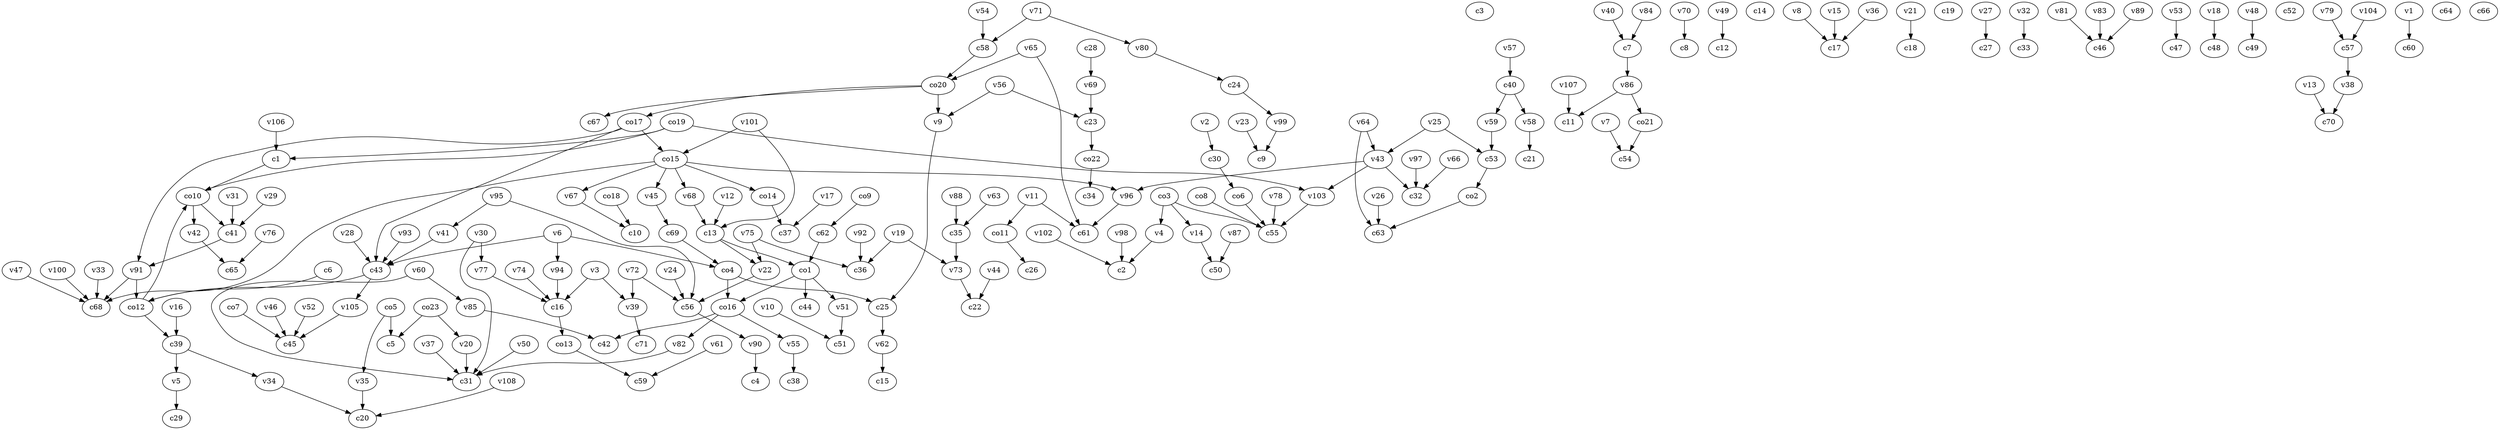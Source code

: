 strict digraph  {
c1;
c2;
c3;
c4;
c5;
c6;
c7;
c8;
c9;
c10;
c11;
c12;
c13;
c14;
c15;
c16;
c17;
c18;
c19;
c20;
c21;
c22;
c23;
c24;
c25;
c26;
c27;
c28;
c29;
c30;
c31;
c32;
c33;
c34;
c35;
c36;
c37;
c38;
c39;
c40;
c41;
c42;
c43;
c44;
c45;
c46;
c47;
c48;
c49;
c50;
c51;
c52;
c53;
c54;
c55;
c56;
c57;
c58;
c59;
c60;
c61;
c62;
c63;
c64;
c65;
c66;
c67;
c68;
c69;
c70;
c71;
v1;
v2;
v3;
v4;
v5;
v6;
v7;
v8;
v9;
v10;
v11;
v12;
v13;
v14;
v15;
v16;
v17;
v18;
v19;
v20;
v21;
v22;
v23;
v24;
v25;
v26;
v27;
v28;
v29;
v30;
v31;
v32;
v33;
v34;
v35;
v36;
v37;
v38;
v39;
v40;
v41;
v42;
v43;
v44;
v45;
v46;
v47;
v48;
v49;
v50;
v51;
v52;
v53;
v54;
v55;
v56;
v57;
v58;
v59;
v60;
v61;
v62;
v63;
v64;
v65;
v66;
v67;
v68;
v69;
v70;
v71;
v72;
v73;
v74;
v75;
v76;
v77;
v78;
v79;
v80;
v81;
v82;
v83;
v84;
v85;
v86;
v87;
v88;
v89;
v90;
v91;
v92;
v93;
v94;
v95;
v96;
v97;
v98;
v99;
v100;
v101;
v102;
v103;
v104;
v105;
v106;
v107;
v108;
co1;
co2;
co3;
co4;
co5;
co6;
co7;
co8;
co9;
co10;
co11;
co12;
co13;
co14;
co15;
co16;
co17;
co18;
co19;
co20;
co21;
co22;
co23;
c1 -> co10  [weight=1];
c6 -> co12  [weight=1];
c7 -> v86  [weight=1];
c13 -> v22  [weight=1];
c13 -> co1  [weight=1];
c16 -> co13  [weight=1];
c23 -> co22  [weight=1];
c24 -> v99  [weight=1];
c25 -> v62  [weight=1];
c28 -> v69  [weight=1];
c30 -> co6  [weight=1];
c35 -> v73  [weight=1];
c39 -> v5  [weight=1];
c39 -> v34  [weight=1];
c40 -> v58  [weight=1];
c40 -> v59  [weight=1];
c41 -> v91  [weight=1];
c43 -> co12  [weight=1];
c43 -> v105  [weight=1];
c53 -> co2  [weight=1];
c56 -> v90  [weight=1];
c57 -> v38  [weight=1];
c58 -> co20  [weight=1];
c62 -> co1  [weight=1];
c69 -> co4  [weight=1];
v1 -> c60  [weight=1];
v2 -> c30  [weight=1];
v3 -> c16  [weight=1];
v3 -> v39  [weight=1];
v4 -> c2  [weight=1];
v5 -> c29  [weight=1];
v6 -> c43  [weight=1];
v6 -> v94  [weight=1];
v6 -> co4  [weight=1];
v7 -> c54  [weight=1];
v8 -> c17  [weight=1];
v9 -> c25  [weight=1];
v10 -> c51  [weight=1];
v11 -> c61  [weight=1];
v11 -> co11  [weight=1];
v12 -> c13  [weight=1];
v13 -> c70  [weight=1];
v14 -> c50  [weight=1];
v15 -> c17  [weight=1];
v16 -> c39  [weight=1];
v17 -> c37  [weight=1];
v18 -> c48  [weight=1];
v19 -> c36  [weight=1];
v19 -> v73  [weight=1];
v20 -> c31  [weight=1];
v21 -> c18  [weight=1];
v22 -> c56  [weight=1];
v23 -> c9  [weight=1];
v24 -> c56  [weight=1];
v25 -> c53  [weight=1];
v25 -> v43  [weight=1];
v26 -> c63  [weight=1];
v27 -> c27  [weight=1];
v28 -> c43  [weight=1];
v29 -> c41  [weight=1];
v30 -> c31  [weight=1];
v30 -> v77  [weight=1];
v31 -> c41  [weight=1];
v32 -> c33  [weight=1];
v33 -> c68  [weight=1];
v34 -> c20  [weight=1];
v35 -> c20  [weight=1];
v36 -> c17  [weight=1];
v37 -> c31  [weight=1];
v38 -> c70  [weight=1];
v39 -> c71  [weight=1];
v40 -> c7  [weight=1];
v41 -> c43  [weight=1];
v42 -> c65  [weight=1];
v43 -> c32  [weight=1];
v43 -> v96  [weight=1];
v43 -> v103  [weight=1];
v44 -> c22  [weight=1];
v45 -> c69  [weight=1];
v46 -> c45  [weight=1];
v47 -> c68  [weight=1];
v48 -> c49  [weight=1];
v49 -> c12  [weight=1];
v50 -> c31  [weight=1];
v51 -> c51  [weight=1];
v52 -> c45  [weight=1];
v53 -> c47  [weight=1];
v54 -> c58  [weight=1];
v55 -> c38  [weight=1];
v56 -> c23  [weight=1];
v56 -> v9  [weight=1];
v57 -> c40  [weight=1];
v58 -> c21  [weight=1];
v59 -> c53  [weight=1];
v60 -> c31  [weight=1];
v60 -> v85  [weight=1];
v61 -> c59  [weight=1];
v62 -> c15  [weight=1];
v63 -> c35  [weight=1];
v64 -> c63  [weight=1];
v64 -> v43  [weight=1];
v65 -> c61  [weight=1];
v65 -> co20  [weight=1];
v66 -> c32  [weight=1];
v67 -> c10  [weight=1];
v68 -> c13  [weight=1];
v69 -> c23  [weight=1];
v70 -> c8  [weight=1];
v71 -> c58  [weight=1];
v71 -> v80  [weight=1];
v72 -> c56  [weight=1];
v72 -> v39  [weight=1];
v73 -> c22  [weight=1];
v74 -> c16  [weight=1];
v75 -> c36  [weight=1];
v75 -> v22  [weight=1];
v76 -> c65  [weight=1];
v77 -> c16  [weight=1];
v78 -> c55  [weight=1];
v79 -> c57  [weight=1];
v80 -> c24  [weight=1];
v81 -> c46  [weight=1];
v82 -> c31  [weight=1];
v83 -> c46  [weight=1];
v84 -> c7  [weight=1];
v85 -> c42  [weight=1];
v86 -> c11  [weight=1];
v86 -> co21  [weight=1];
v87 -> c50  [weight=1];
v88 -> c35  [weight=1];
v89 -> c46  [weight=1];
v90 -> c4  [weight=1];
v91 -> c68  [weight=1];
v91 -> co12  [weight=1];
v92 -> c36  [weight=1];
v93 -> c43  [weight=1];
v94 -> c16  [weight=1];
v95 -> c56  [weight=1];
v95 -> v41  [weight=1];
v96 -> c61  [weight=1];
v97 -> c32  [weight=1];
v98 -> c2  [weight=1];
v99 -> c9  [weight=1];
v100 -> c68  [weight=1];
v101 -> c13  [weight=1];
v101 -> co15  [weight=1];
v102 -> c2  [weight=1];
v103 -> c55  [weight=1];
v104 -> c57  [weight=1];
v105 -> c45  [weight=1];
v106 -> c1  [weight=1];
v107 -> c11  [weight=1];
v108 -> c20  [weight=1];
co1 -> c44  [weight=1];
co1 -> co16  [weight=1];
co1 -> v51  [weight=1];
co2 -> c63  [weight=1];
co3 -> c55  [weight=1];
co3 -> v14  [weight=1];
co3 -> v4  [weight=1];
co4 -> c25  [weight=1];
co4 -> co16  [weight=1];
co5 -> c5  [weight=1];
co5 -> v35  [weight=1];
co6 -> c55  [weight=1];
co7 -> c45  [weight=1];
co8 -> c55  [weight=1];
co9 -> c62  [weight=1];
co10 -> c41  [weight=1];
co10 -> v42  [weight=1];
co11 -> c26  [weight=1];
co12 -> c39  [weight=1];
co12 -> co10  [weight=1];
co13 -> c59  [weight=1];
co14 -> c37  [weight=1];
co15 -> c68  [weight=1];
co15 -> v67  [weight=1];
co15 -> v68  [weight=1];
co15 -> v96  [weight=1];
co15 -> co14  [weight=1];
co15 -> v45  [weight=1];
co16 -> c42  [weight=1];
co16 -> v82  [weight=1];
co16 -> v55  [weight=1];
co17 -> c43  [weight=1];
co17 -> co15  [weight=1];
co17 -> v91  [weight=1];
co18 -> c10  [weight=1];
co19 -> c1  [weight=1];
co19 -> co10  [weight=1];
co19 -> v103  [weight=1];
co20 -> c67  [weight=1];
co20 -> co17  [weight=1];
co20 -> v9  [weight=1];
co21 -> c54  [weight=1];
co22 -> c34  [weight=1];
co23 -> c5  [weight=1];
co23 -> v20  [weight=1];
}
